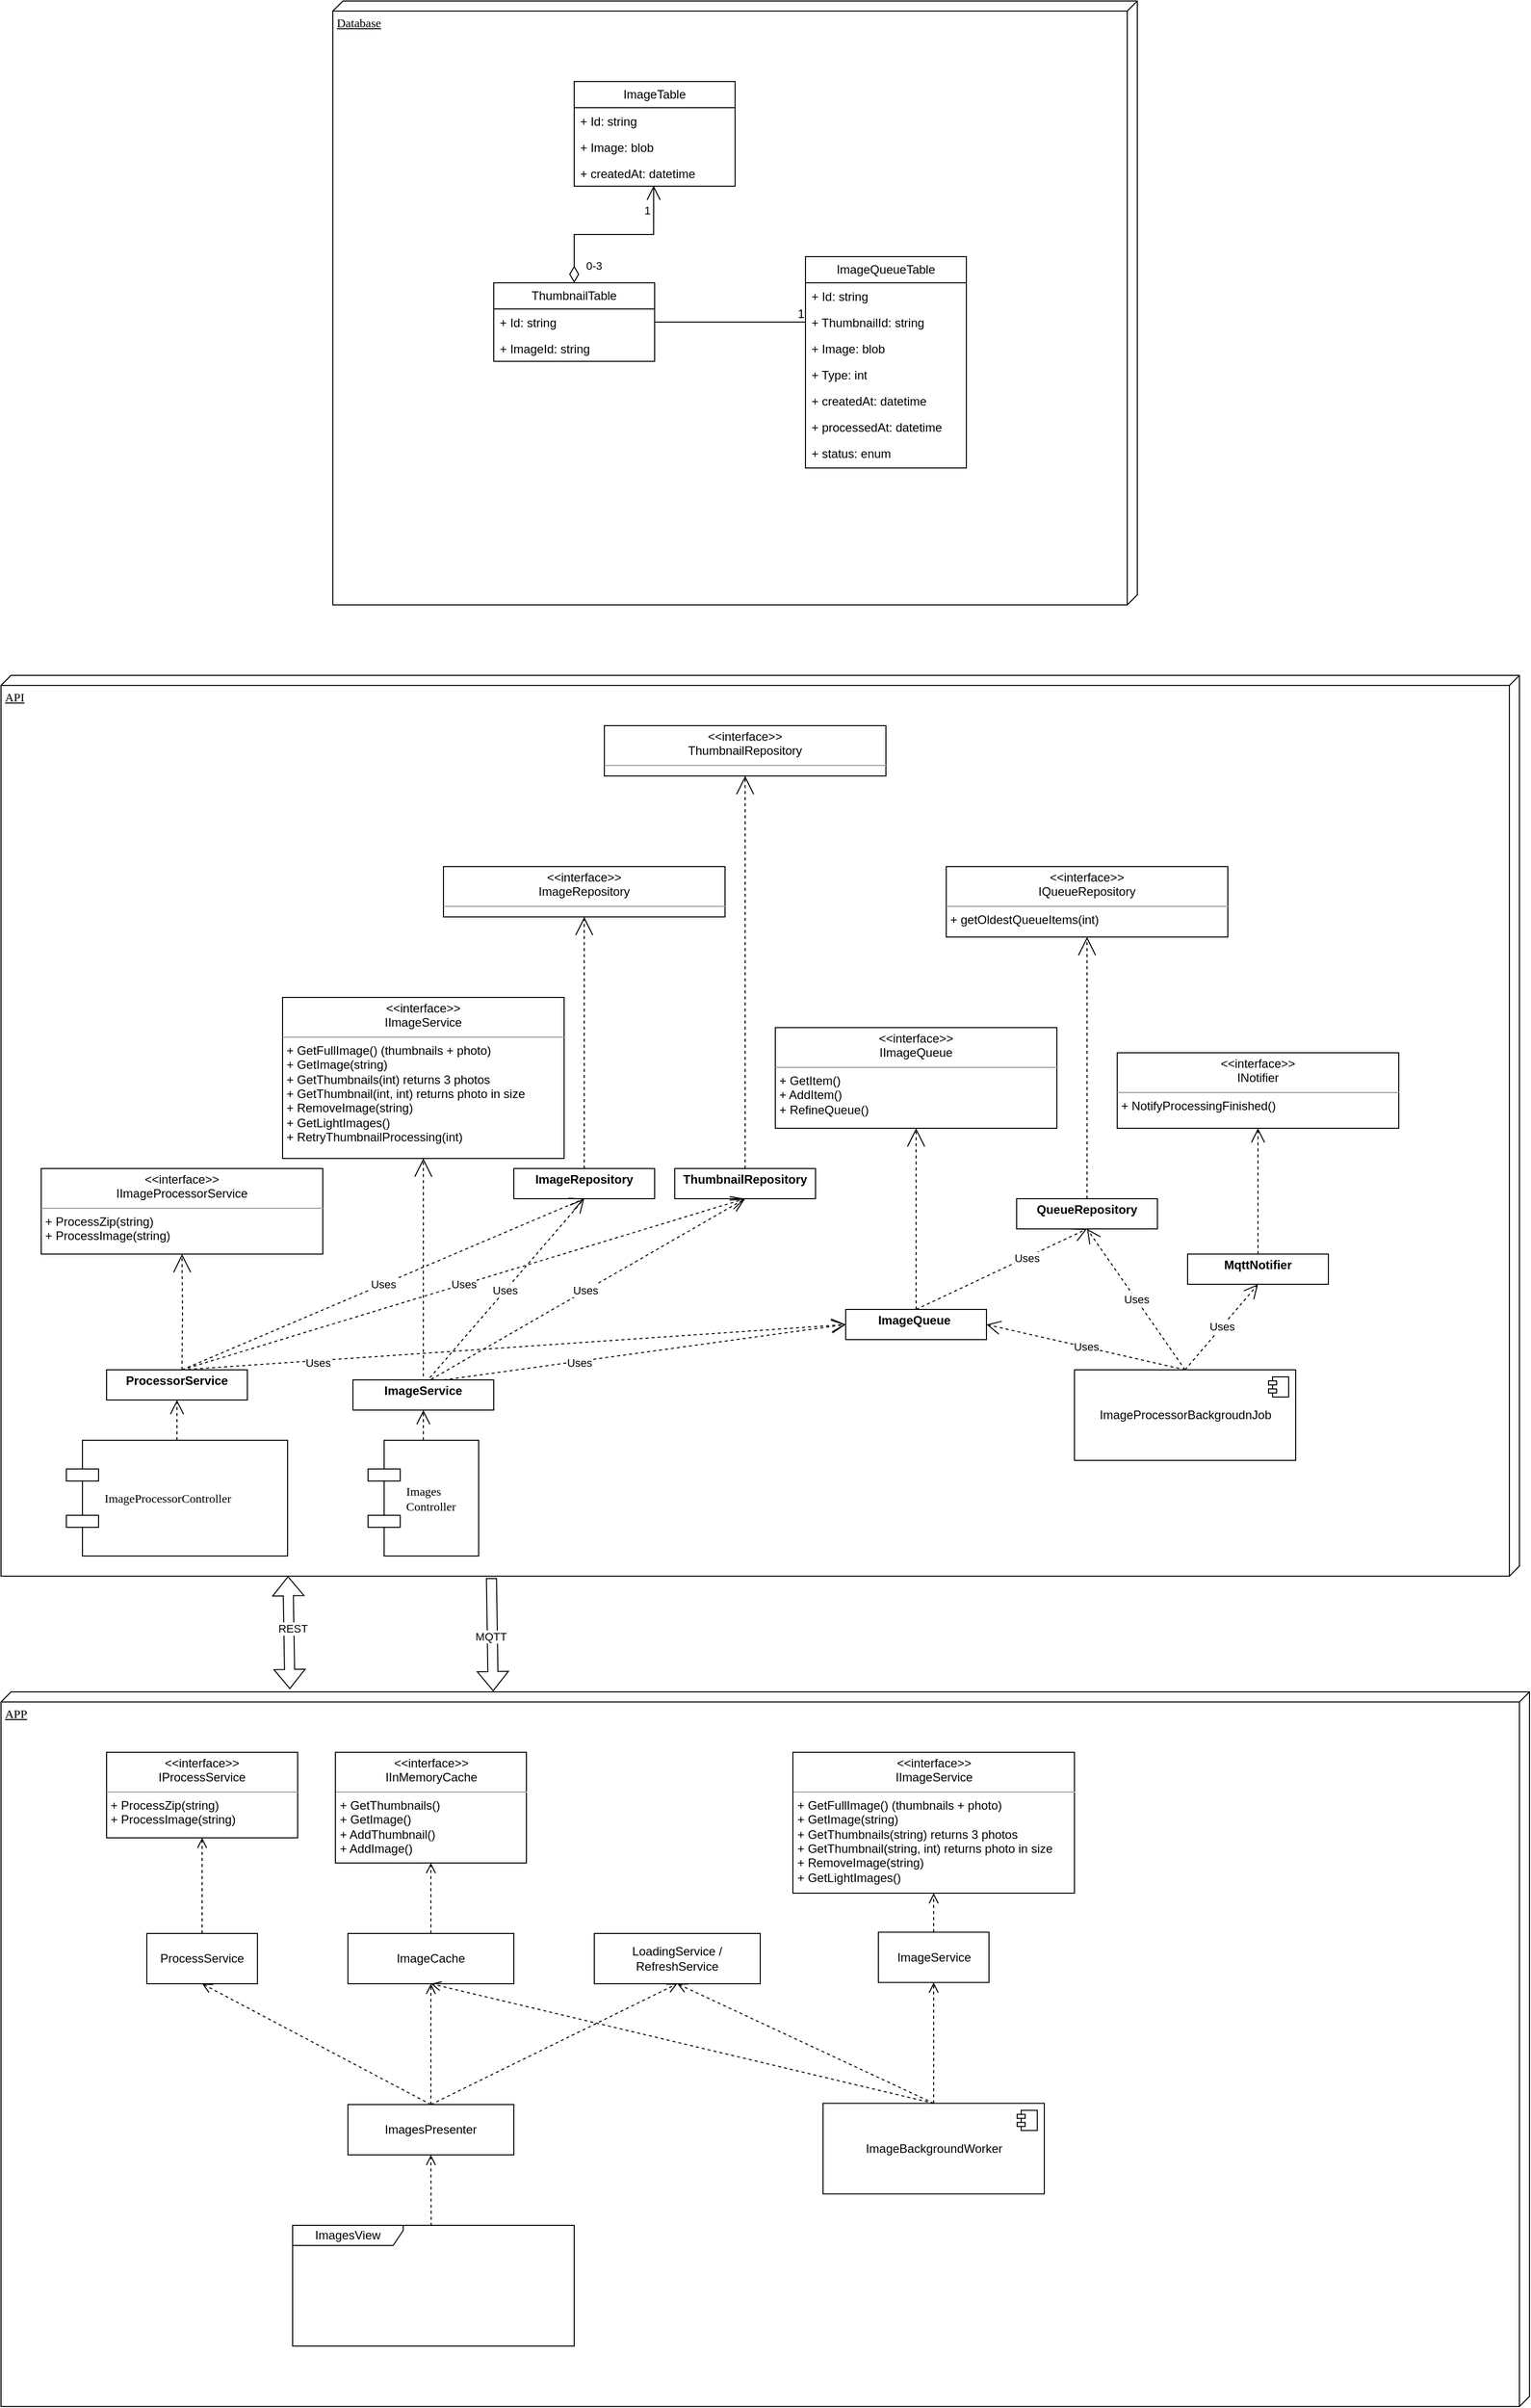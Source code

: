 <mxfile version="22.1.7" type="device">
  <diagram name="Page-1" id="5f0bae14-7c28-e335-631c-24af17079c00">
    <mxGraphModel dx="1932" dy="2339" grid="1" gridSize="10" guides="1" tooltips="1" connect="1" arrows="1" fold="1" page="1" pageScale="1" pageWidth="1100" pageHeight="850" background="none" math="0" shadow="0">
      <root>
        <mxCell id="0" />
        <mxCell id="1" parent="0" />
        <mxCell id="39150e848f15840c-1" value="API" style="verticalAlign=top;align=left;spacingTop=8;spacingLeft=2;spacingRight=12;shape=cube;size=10;direction=south;fontStyle=4;html=1;rounded=0;shadow=0;comic=0;labelBackgroundColor=none;strokeWidth=1;fontFamily=Verdana;fontSize=12" parent="1" vertex="1">
          <mxGeometry x="-210" y="-460" width="1510" height="895" as="geometry" />
        </mxCell>
        <mxCell id="39150e848f15840c-3" value="APP" style="verticalAlign=top;align=left;spacingTop=8;spacingLeft=2;spacingRight=12;shape=cube;size=10;direction=south;fontStyle=4;html=1;rounded=0;shadow=0;comic=0;labelBackgroundColor=none;strokeWidth=1;fontFamily=Verdana;fontSize=12" parent="1" vertex="1">
          <mxGeometry x="-210" y="550" width="1520" height="710" as="geometry" />
        </mxCell>
        <mxCell id="39150e848f15840c-15" style="edgeStyle=orthogonalEdgeStyle;rounded=0;html=1;labelBackgroundColor=none;startArrow=none;startFill=0;startSize=8;endArrow=open;endFill=0;endSize=16;fontFamily=Verdana;fontSize=12;dashed=1;entryX=0.5;entryY=1;entryDx=0;entryDy=0;" parent="1" target="XeWzCBWgDzsIYF1ibKdJ-19" edge="1">
          <mxGeometry relative="1" as="geometry">
            <Array as="points">
              <mxPoint x="210" y="20" />
              <mxPoint x="210" y="20" />
            </Array>
            <mxPoint x="150" y="30" as="targetPoint" />
            <mxPoint x="210" y="242.5" as="sourcePoint" />
          </mxGeometry>
        </mxCell>
        <mxCell id="XeWzCBWgDzsIYF1ibKdJ-2" value="" style="shape=flexArrow;endArrow=classic;startArrow=classic;html=1;rounded=0;entryX=1;entryY=0.811;entryDx=0;entryDy=0;entryPerimeter=0;exitX=-0.004;exitY=0.811;exitDx=0;exitDy=0;exitPerimeter=0;" parent="1" source="39150e848f15840c-3" target="39150e848f15840c-1" edge="1">
          <mxGeometry width="100" height="100" relative="1" as="geometry">
            <mxPoint x="340" y="520" as="sourcePoint" />
            <mxPoint x="360" y="380" as="targetPoint" />
            <Array as="points" />
          </mxGeometry>
        </mxCell>
        <mxCell id="XeWzCBWgDzsIYF1ibKdJ-4" value="REST" style="edgeLabel;html=1;align=center;verticalAlign=middle;resizable=0;points=[];" parent="XeWzCBWgDzsIYF1ibKdJ-2" vertex="1" connectable="0">
          <mxGeometry x="-0.224" y="-2" relative="1" as="geometry">
            <mxPoint x="1" y="-17" as="offset" />
          </mxGeometry>
        </mxCell>
        <mxCell id="XeWzCBWgDzsIYF1ibKdJ-5" value="" style="shape=flexArrow;endArrow=classic;html=1;rounded=0;exitX=1.002;exitY=0.677;exitDx=0;exitDy=0;exitPerimeter=0;entryX=-0.001;entryY=0.678;entryDx=0;entryDy=0;entryPerimeter=0;" parent="1" source="39150e848f15840c-1" target="39150e848f15840c-3" edge="1">
          <mxGeometry width="50" height="50" relative="1" as="geometry">
            <mxPoint x="410" y="510" as="sourcePoint" />
            <mxPoint x="420" y="610" as="targetPoint" />
          </mxGeometry>
        </mxCell>
        <mxCell id="XeWzCBWgDzsIYF1ibKdJ-6" value="MQTT" style="edgeLabel;html=1;align=center;verticalAlign=middle;resizable=0;points=[];" parent="XeWzCBWgDzsIYF1ibKdJ-5" vertex="1" connectable="0">
          <mxGeometry x="0.036" y="4" relative="1" as="geometry">
            <mxPoint x="-6" as="offset" />
          </mxGeometry>
        </mxCell>
        <mxCell id="XeWzCBWgDzsIYF1ibKdJ-19" value="&lt;p style=&quot;margin:0px;margin-top:4px;text-align:center;&quot;&gt;&amp;lt;&amp;lt;interface&amp;gt;&amp;gt;&lt;br style=&quot;border-color: var(--border-color); font-family: Verdana;&quot;&gt;IImageService&lt;/p&gt;&lt;hr size=&quot;1&quot;&gt;&lt;p style=&quot;margin:0px;margin-left:4px;&quot;&gt;+ GetFullImage() (thumbnails + photo)&lt;br&gt;+ GetImage(string)&lt;/p&gt;&lt;p style=&quot;margin:0px;margin-left:4px;&quot;&gt;+ GetThumbnails(int) returns 3 photos&amp;nbsp;&lt;/p&gt;&lt;p style=&quot;margin:0px;margin-left:4px;&quot;&gt;+ GetThumbnail(int, int) returns photo in size&lt;br&gt;&lt;/p&gt;&lt;p style=&quot;margin:0px;margin-left:4px;&quot;&gt;+ RemoveImage(string)&lt;/p&gt;&lt;p style=&quot;margin:0px;margin-left:4px;&quot;&gt;+ GetLightImages()&lt;/p&gt;&lt;p style=&quot;margin:0px;margin-left:4px;&quot;&gt;+ RetryThumbnailProcessing(int)&lt;/p&gt;&lt;p style=&quot;margin:0px;margin-left:4px;&quot;&gt;&lt;br&gt;&lt;/p&gt;" style="verticalAlign=top;align=left;overflow=fill;fontSize=12;fontFamily=Helvetica;html=1;whiteSpace=wrap;" parent="1" vertex="1">
          <mxGeometry x="70" y="-140" width="280" height="160" as="geometry" />
        </mxCell>
        <mxCell id="XeWzCBWgDzsIYF1ibKdJ-20" value="&lt;p style=&quot;margin:0px;margin-top:4px;text-align:center;&quot;&gt;&amp;lt;&amp;lt;interface&amp;gt;&amp;gt;&lt;br style=&quot;border-color: var(--border-color); font-family: Verdana;&quot;&gt;IImageProcessorService&lt;/p&gt;&lt;hr size=&quot;1&quot;&gt;&lt;p style=&quot;margin:0px;margin-left:4px;&quot;&gt;+ ProcessZip(string)&lt;br&gt;+ ProcessImage(string)&lt;/p&gt;" style="verticalAlign=top;align=left;overflow=fill;fontSize=12;fontFamily=Helvetica;html=1;whiteSpace=wrap;" parent="1" vertex="1">
          <mxGeometry x="-170" y="30" width="280" height="85" as="geometry" />
        </mxCell>
        <mxCell id="XeWzCBWgDzsIYF1ibKdJ-22" style="edgeStyle=orthogonalEdgeStyle;rounded=0;html=1;labelBackgroundColor=none;startArrow=none;startFill=0;startSize=8;endArrow=open;endFill=0;endSize=16;fontFamily=Verdana;fontSize=12;dashed=1;entryX=0.5;entryY=1;entryDx=0;entryDy=0;" parent="1" target="XeWzCBWgDzsIYF1ibKdJ-20" edge="1">
          <mxGeometry relative="1" as="geometry">
            <Array as="points" />
            <mxPoint x="-30.0" y="230" as="sourcePoint" />
            <mxPoint x="220" y="-20" as="targetPoint" />
          </mxGeometry>
        </mxCell>
        <mxCell id="XeWzCBWgDzsIYF1ibKdJ-23" value="&lt;p style=&quot;margin:0px;margin-top:4px;text-align:center;&quot;&gt;&amp;lt;&amp;lt;interface&amp;gt;&amp;gt;&lt;br style=&quot;border-color: var(--border-color); font-family: Verdana;&quot;&gt;IQueueRepository&lt;/p&gt;&lt;hr size=&quot;1&quot;&gt;&lt;p style=&quot;margin:0px;margin-left:4px;&quot;&gt;+&amp;nbsp;getOldestQueueItems&lt;span style=&quot;background-color: initial;&quot;&gt;(int)&lt;/span&gt;&lt;/p&gt;&lt;p style=&quot;margin:0px;margin-left:4px;&quot;&gt;&lt;br&gt;&lt;/p&gt;" style="verticalAlign=top;align=left;overflow=fill;fontSize=12;fontFamily=Helvetica;html=1;whiteSpace=wrap;" parent="1" vertex="1">
          <mxGeometry x="730" y="-270" width="280" height="70" as="geometry" />
        </mxCell>
        <mxCell id="XeWzCBWgDzsIYF1ibKdJ-24" value="&lt;p style=&quot;margin:0px;margin-top:4px;text-align:center;&quot;&gt;&amp;lt;&amp;lt;interface&amp;gt;&amp;gt;&lt;br style=&quot;border-color: var(--border-color); font-family: Verdana;&quot;&gt;IImageQueue&lt;/p&gt;&lt;hr size=&quot;1&quot;&gt;&lt;p style=&quot;border-color: var(--border-color); margin: 0px 0px 0px 4px;&quot;&gt;+ GetItem()&lt;/p&gt;&lt;p style=&quot;border-color: var(--border-color); margin: 0px 0px 0px 4px;&quot;&gt;+ AddItem()&lt;/p&gt;&lt;p style=&quot;border-color: var(--border-color); margin: 0px 0px 0px 4px;&quot;&gt;+ RefineQueue()&lt;/p&gt;" style="verticalAlign=top;align=left;overflow=fill;fontSize=12;fontFamily=Helvetica;html=1;whiteSpace=wrap;" parent="1" vertex="1">
          <mxGeometry x="560" y="-110" width="280" height="100" as="geometry" />
        </mxCell>
        <mxCell id="XeWzCBWgDzsIYF1ibKdJ-25" value="&lt;p style=&quot;margin:0px;margin-top:4px;text-align:center;&quot;&gt;&amp;lt;&amp;lt;interface&amp;gt;&amp;gt;&lt;br style=&quot;border-color: var(--border-color); font-family: Verdana;&quot;&gt;INotifier&lt;/p&gt;&lt;hr size=&quot;1&quot;&gt;&lt;p style=&quot;margin:0px;margin-left:4px;&quot;&gt;+ NotifyProcessingFinished()&lt;/p&gt;" style="verticalAlign=top;align=left;overflow=fill;fontSize=12;fontFamily=Helvetica;html=1;whiteSpace=wrap;" parent="1" vertex="1">
          <mxGeometry x="900" y="-85" width="280" height="75" as="geometry" />
        </mxCell>
        <mxCell id="XeWzCBWgDzsIYF1ibKdJ-26" value="&lt;p style=&quot;margin:0px;margin-top:4px;text-align:center;&quot;&gt;&lt;b&gt;ImageQueue&lt;/b&gt;&lt;span style=&quot;background-color: initial; text-align: left;&quot;&gt;&amp;nbsp;&lt;/span&gt;&lt;/p&gt;" style="verticalAlign=top;align=left;overflow=fill;fontSize=12;fontFamily=Helvetica;html=1;whiteSpace=wrap;" parent="1" vertex="1">
          <mxGeometry x="630" y="170" width="140" height="30" as="geometry" />
        </mxCell>
        <mxCell id="XeWzCBWgDzsIYF1ibKdJ-28" value="Uses" style="endArrow=open;endSize=12;dashed=1;html=1;rounded=0;entryX=0;entryY=0.5;entryDx=0;entryDy=0;exitX=0.5;exitY=0;exitDx=0;exitDy=0;" parent="1" target="XeWzCBWgDzsIYF1ibKdJ-26" edge="1">
          <mxGeometry x="-0.59" y="-2" width="160" relative="1" as="geometry">
            <mxPoint x="-30.0" y="230" as="sourcePoint" />
            <mxPoint x="720" y="50" as="targetPoint" />
            <Array as="points" />
            <mxPoint as="offset" />
          </mxGeometry>
        </mxCell>
        <mxCell id="XeWzCBWgDzsIYF1ibKdJ-29" value="Uses" style="endArrow=open;endSize=12;dashed=1;html=1;rounded=0;exitX=0.75;exitY=0;exitDx=0;exitDy=0;entryX=0;entryY=0.5;entryDx=0;entryDy=0;" parent="1" target="XeWzCBWgDzsIYF1ibKdJ-26" edge="1">
          <mxGeometry x="-0.272" y="-1" width="160" relative="1" as="geometry">
            <mxPoint x="212.5" y="242.5" as="sourcePoint" />
            <mxPoint x="640" y="180" as="targetPoint" />
            <mxPoint as="offset" />
          </mxGeometry>
        </mxCell>
        <mxCell id="XeWzCBWgDzsIYF1ibKdJ-30" style="edgeStyle=orthogonalEdgeStyle;rounded=0;html=1;labelBackgroundColor=none;startArrow=none;startFill=0;startSize=8;endArrow=open;endFill=0;endSize=16;fontFamily=Verdana;fontSize=12;dashed=1;entryX=0.5;entryY=1;entryDx=0;entryDy=0;exitX=0.5;exitY=0;exitDx=0;exitDy=0;" parent="1" source="XeWzCBWgDzsIYF1ibKdJ-26" target="XeWzCBWgDzsIYF1ibKdJ-24" edge="1">
          <mxGeometry relative="1" as="geometry">
            <Array as="points" />
            <mxPoint x="400" y="240" as="sourcePoint" />
            <mxPoint x="400" y="90" as="targetPoint" />
          </mxGeometry>
        </mxCell>
        <mxCell id="XeWzCBWgDzsIYF1ibKdJ-32" value="ImageProcessorBackgroudnJob" style="html=1;dropTarget=0;whiteSpace=wrap;" parent="1" vertex="1">
          <mxGeometry x="857.5" y="230" width="220" height="90" as="geometry" />
        </mxCell>
        <mxCell id="XeWzCBWgDzsIYF1ibKdJ-33" value="" style="shape=module;jettyWidth=8;jettyHeight=4;" parent="XeWzCBWgDzsIYF1ibKdJ-32" vertex="1">
          <mxGeometry x="1" width="20" height="20" relative="1" as="geometry">
            <mxPoint x="-27" y="7" as="offset" />
          </mxGeometry>
        </mxCell>
        <mxCell id="XeWzCBWgDzsIYF1ibKdJ-34" value="Uses" style="endArrow=open;endSize=12;dashed=1;html=1;rounded=0;entryX=1;entryY=0.5;entryDx=0;entryDy=0;exitX=0.5;exitY=0;exitDx=0;exitDy=0;" parent="1" source="XeWzCBWgDzsIYF1ibKdJ-32" target="XeWzCBWgDzsIYF1ibKdJ-26" edge="1">
          <mxGeometry width="160" relative="1" as="geometry">
            <mxPoint x="400" y="240" as="sourcePoint" />
            <mxPoint x="620" y="180" as="targetPoint" />
          </mxGeometry>
        </mxCell>
        <mxCell id="XeWzCBWgDzsIYF1ibKdJ-37" value="&lt;p style=&quot;margin:0px;margin-top:4px;text-align:center;&quot;&gt;&amp;lt;&amp;lt;interface&amp;gt;&amp;gt;&lt;br style=&quot;border-color: var(--border-color); font-family: Verdana;&quot;&gt;ImageRepository&lt;/p&gt;&lt;hr size=&quot;1&quot;&gt;&lt;p style=&quot;margin:0px;margin-left:4px;&quot;&gt;&lt;br&gt;&lt;/p&gt;" style="verticalAlign=top;align=left;overflow=fill;fontSize=12;fontFamily=Helvetica;html=1;whiteSpace=wrap;" parent="1" vertex="1">
          <mxGeometry x="230" y="-270" width="280" height="50" as="geometry" />
        </mxCell>
        <mxCell id="XeWzCBWgDzsIYF1ibKdJ-38" value="Database" style="verticalAlign=top;align=left;spacingTop=8;spacingLeft=2;spacingRight=12;shape=cube;size=10;direction=south;fontStyle=4;html=1;rounded=0;shadow=0;comic=0;labelBackgroundColor=none;strokeWidth=1;fontFamily=Verdana;fontSize=12" parent="1" vertex="1">
          <mxGeometry x="120" y="-1130" width="800" height="600" as="geometry" />
        </mxCell>
        <mxCell id="XeWzCBWgDzsIYF1ibKdJ-40" value="ImageTable" style="swimlane;fontStyle=0;childLayout=stackLayout;horizontal=1;startSize=26;fillColor=none;horizontalStack=0;resizeParent=1;resizeParentMax=0;resizeLast=0;collapsible=1;marginBottom=0;whiteSpace=wrap;html=1;" parent="1" vertex="1">
          <mxGeometry x="360" y="-1050" width="160" height="104" as="geometry">
            <mxRectangle x="110" y="-1250" width="100" height="30" as="alternateBounds" />
          </mxGeometry>
        </mxCell>
        <mxCell id="XeWzCBWgDzsIYF1ibKdJ-41" value="+ Id: string" style="text;strokeColor=none;fillColor=none;align=left;verticalAlign=top;spacingLeft=4;spacingRight=4;overflow=hidden;rotatable=0;points=[[0,0.5],[1,0.5]];portConstraint=eastwest;whiteSpace=wrap;html=1;" parent="XeWzCBWgDzsIYF1ibKdJ-40" vertex="1">
          <mxGeometry y="26" width="160" height="26" as="geometry" />
        </mxCell>
        <mxCell id="XeWzCBWgDzsIYF1ibKdJ-42" value="+ Image: blob" style="text;strokeColor=none;fillColor=none;align=left;verticalAlign=top;spacingLeft=4;spacingRight=4;overflow=hidden;rotatable=0;points=[[0,0.5],[1,0.5]];portConstraint=eastwest;whiteSpace=wrap;html=1;" parent="XeWzCBWgDzsIYF1ibKdJ-40" vertex="1">
          <mxGeometry y="52" width="160" height="26" as="geometry" />
        </mxCell>
        <mxCell id="XeWzCBWgDzsIYF1ibKdJ-43" value="+ createdAt: datetime&lt;br&gt;" style="text;strokeColor=none;fillColor=none;align=left;verticalAlign=top;spacingLeft=4;spacingRight=4;overflow=hidden;rotatable=0;points=[[0,0.5],[1,0.5]];portConstraint=eastwest;whiteSpace=wrap;html=1;" parent="XeWzCBWgDzsIYF1ibKdJ-40" vertex="1">
          <mxGeometry y="78" width="160" height="26" as="geometry" />
        </mxCell>
        <mxCell id="XeWzCBWgDzsIYF1ibKdJ-55" value="ThumbnailTable" style="swimlane;fontStyle=0;childLayout=stackLayout;horizontal=1;startSize=26;fillColor=none;horizontalStack=0;resizeParent=1;resizeParentMax=0;resizeLast=0;collapsible=1;marginBottom=0;whiteSpace=wrap;html=1;" parent="1" vertex="1">
          <mxGeometry x="280" y="-850" width="160" height="78" as="geometry">
            <mxRectangle x="110" y="-1250" width="100" height="30" as="alternateBounds" />
          </mxGeometry>
        </mxCell>
        <mxCell id="XeWzCBWgDzsIYF1ibKdJ-62" value="+ Id: string&lt;br&gt;&lt;br&gt;" style="text;strokeColor=none;fillColor=none;align=left;verticalAlign=top;spacingLeft=4;spacingRight=4;overflow=hidden;rotatable=0;points=[[0,0.5],[1,0.5]];portConstraint=eastwest;whiteSpace=wrap;html=1;" parent="XeWzCBWgDzsIYF1ibKdJ-55" vertex="1">
          <mxGeometry y="26" width="160" height="26" as="geometry" />
        </mxCell>
        <mxCell id="XeWzCBWgDzsIYF1ibKdJ-56" value="+ ImageId: string&lt;br&gt;" style="text;strokeColor=none;fillColor=none;align=left;verticalAlign=top;spacingLeft=4;spacingRight=4;overflow=hidden;rotatable=0;points=[[0,0.5],[1,0.5]];portConstraint=eastwest;whiteSpace=wrap;html=1;" parent="XeWzCBWgDzsIYF1ibKdJ-55" vertex="1">
          <mxGeometry y="52" width="160" height="26" as="geometry" />
        </mxCell>
        <mxCell id="XeWzCBWgDzsIYF1ibKdJ-73" value="ImageQueueTable" style="swimlane;fontStyle=0;childLayout=stackLayout;horizontal=1;startSize=26;fillColor=none;horizontalStack=0;resizeParent=1;resizeParentMax=0;resizeLast=0;collapsible=1;marginBottom=0;whiteSpace=wrap;html=1;" parent="1" vertex="1">
          <mxGeometry x="590" y="-876" width="160" height="210" as="geometry">
            <mxRectangle x="110" y="-1250" width="100" height="30" as="alternateBounds" />
          </mxGeometry>
        </mxCell>
        <mxCell id="XeWzCBWgDzsIYF1ibKdJ-74" value="+ Id: string" style="text;strokeColor=none;fillColor=none;align=left;verticalAlign=top;spacingLeft=4;spacingRight=4;overflow=hidden;rotatable=0;points=[[0,0.5],[1,0.5]];portConstraint=eastwest;whiteSpace=wrap;html=1;" parent="XeWzCBWgDzsIYF1ibKdJ-73" vertex="1">
          <mxGeometry y="26" width="160" height="26" as="geometry" />
        </mxCell>
        <mxCell id="XeWzCBWgDzsIYF1ibKdJ-75" value="+ ThumbnailId: string" style="text;strokeColor=none;fillColor=none;align=left;verticalAlign=top;spacingLeft=4;spacingRight=4;overflow=hidden;rotatable=0;points=[[0,0.5],[1,0.5]];portConstraint=eastwest;whiteSpace=wrap;html=1;" parent="XeWzCBWgDzsIYF1ibKdJ-73" vertex="1">
          <mxGeometry y="52" width="160" height="26" as="geometry" />
        </mxCell>
        <mxCell id="xdwPnFBBXyj8k3b1Ojwq-5" value="+ Image: blob" style="text;strokeColor=none;fillColor=none;align=left;verticalAlign=top;spacingLeft=4;spacingRight=4;overflow=hidden;rotatable=0;points=[[0,0.5],[1,0.5]];portConstraint=eastwest;whiteSpace=wrap;html=1;" parent="XeWzCBWgDzsIYF1ibKdJ-73" vertex="1">
          <mxGeometry y="78" width="160" height="26" as="geometry" />
        </mxCell>
        <mxCell id="XeWzCBWgDzsIYF1ibKdJ-85" value="+ Type: int" style="text;strokeColor=none;fillColor=none;align=left;verticalAlign=top;spacingLeft=4;spacingRight=4;overflow=hidden;rotatable=0;points=[[0,0.5],[1,0.5]];portConstraint=eastwest;whiteSpace=wrap;html=1;" parent="XeWzCBWgDzsIYF1ibKdJ-73" vertex="1">
          <mxGeometry y="104" width="160" height="26" as="geometry" />
        </mxCell>
        <mxCell id="XeWzCBWgDzsIYF1ibKdJ-76" value="+ createdAt: datetime&lt;br&gt;" style="text;strokeColor=none;fillColor=none;align=left;verticalAlign=top;spacingLeft=4;spacingRight=4;overflow=hidden;rotatable=0;points=[[0,0.5],[1,0.5]];portConstraint=eastwest;whiteSpace=wrap;html=1;" parent="XeWzCBWgDzsIYF1ibKdJ-73" vertex="1">
          <mxGeometry y="130" width="160" height="26" as="geometry" />
        </mxCell>
        <mxCell id="xdwPnFBBXyj8k3b1Ojwq-6" value="+ processedAt: datetime&lt;br&gt;" style="text;strokeColor=none;fillColor=none;align=left;verticalAlign=top;spacingLeft=4;spacingRight=4;overflow=hidden;rotatable=0;points=[[0,0.5],[1,0.5]];portConstraint=eastwest;whiteSpace=wrap;html=1;" parent="XeWzCBWgDzsIYF1ibKdJ-73" vertex="1">
          <mxGeometry y="156" width="160" height="26" as="geometry" />
        </mxCell>
        <mxCell id="xdwPnFBBXyj8k3b1Ojwq-9" value="+ status: enum" style="text;strokeColor=none;fillColor=none;align=left;verticalAlign=top;spacingLeft=4;spacingRight=4;overflow=hidden;rotatable=0;points=[[0,0.5],[1,0.5]];portConstraint=eastwest;whiteSpace=wrap;html=1;" parent="XeWzCBWgDzsIYF1ibKdJ-73" vertex="1">
          <mxGeometry y="182" width="160" height="28" as="geometry" />
        </mxCell>
        <mxCell id="XeWzCBWgDzsIYF1ibKdJ-82" value="" style="endArrow=open;html=1;endSize=12;startArrow=diamondThin;startSize=14;startFill=0;edgeStyle=orthogonalEdgeStyle;rounded=0;entryX=0.494;entryY=0.98;entryDx=0;entryDy=0;entryPerimeter=0;exitX=0.5;exitY=0;exitDx=0;exitDy=0;" parent="1" source="XeWzCBWgDzsIYF1ibKdJ-55" target="XeWzCBWgDzsIYF1ibKdJ-43" edge="1">
          <mxGeometry relative="1" as="geometry">
            <mxPoint x="445" y="-880" as="sourcePoint" />
            <mxPoint x="394.84" y="-920.104" as="targetPoint" />
          </mxGeometry>
        </mxCell>
        <mxCell id="XeWzCBWgDzsIYF1ibKdJ-83" value="0-3" style="edgeLabel;resizable=0;html=1;align=left;verticalAlign=top;" parent="XeWzCBWgDzsIYF1ibKdJ-82" connectable="0" vertex="1">
          <mxGeometry x="-1" relative="1" as="geometry">
            <mxPoint x="10" y="-30" as="offset" />
          </mxGeometry>
        </mxCell>
        <mxCell id="XeWzCBWgDzsIYF1ibKdJ-84" value="1" style="edgeLabel;resizable=0;html=1;align=right;verticalAlign=top;" parent="XeWzCBWgDzsIYF1ibKdJ-82" connectable="0" vertex="1">
          <mxGeometry x="1" relative="1" as="geometry">
            <mxPoint x="-3" y="11" as="offset" />
          </mxGeometry>
        </mxCell>
        <mxCell id="XeWzCBWgDzsIYF1ibKdJ-94" value="&lt;p style=&quot;margin:0px;margin-top:4px;text-align:center;&quot;&gt;&amp;lt;&amp;lt;interface&amp;gt;&amp;gt;&lt;br style=&quot;border-color: var(--border-color); font-family: Verdana;&quot;&gt;ThumbnailRepository&lt;/p&gt;&lt;hr size=&quot;1&quot;&gt;&lt;p style=&quot;margin:0px;margin-left:4px;&quot;&gt;&lt;br&gt;&lt;/p&gt;" style="verticalAlign=top;align=left;overflow=fill;fontSize=12;fontFamily=Helvetica;html=1;whiteSpace=wrap;" parent="1" vertex="1">
          <mxGeometry x="390" y="-410" width="280" height="50" as="geometry" />
        </mxCell>
        <mxCell id="XeWzCBWgDzsIYF1ibKdJ-95" value="&lt;p style=&quot;margin:0px;margin-top:4px;text-align:center;&quot;&gt;&lt;b&gt;ImageRepository&lt;/b&gt;&lt;/p&gt;&lt;p style=&quot;margin:0px;margin-top:4px;text-align:center;&quot;&gt;&lt;b&gt;&lt;br&gt;&lt;/b&gt;&lt;/p&gt;" style="verticalAlign=top;align=left;overflow=fill;fontSize=12;fontFamily=Helvetica;html=1;whiteSpace=wrap;" parent="1" vertex="1">
          <mxGeometry x="300" y="30" width="140" height="30" as="geometry" />
        </mxCell>
        <mxCell id="XeWzCBWgDzsIYF1ibKdJ-96" value="&lt;p style=&quot;margin:0px;margin-top:4px;text-align:center;&quot;&gt;&lt;b&gt;ThumbnailRepository&lt;/b&gt;&lt;/p&gt;" style="verticalAlign=top;align=left;overflow=fill;fontSize=12;fontFamily=Helvetica;html=1;whiteSpace=wrap;" parent="1" vertex="1">
          <mxGeometry x="460" y="30" width="140" height="30" as="geometry" />
        </mxCell>
        <mxCell id="XeWzCBWgDzsIYF1ibKdJ-97" value="&lt;p style=&quot;margin:0px;margin-top:4px;text-align:center;&quot;&gt;&lt;b&gt;QueueRepository&lt;/b&gt;&lt;/p&gt;&lt;p style=&quot;margin:0px;margin-top:4px;text-align:center;&quot;&gt;&lt;b&gt;&lt;br&gt;&lt;/b&gt;&lt;/p&gt;" style="verticalAlign=top;align=left;overflow=fill;fontSize=12;fontFamily=Helvetica;html=1;whiteSpace=wrap;" parent="1" vertex="1">
          <mxGeometry x="800" y="60" width="140" height="30" as="geometry" />
        </mxCell>
        <mxCell id="XeWzCBWgDzsIYF1ibKdJ-98" style="edgeStyle=orthogonalEdgeStyle;rounded=0;html=1;labelBackgroundColor=none;startArrow=none;startFill=0;startSize=8;endArrow=open;endFill=0;endSize=16;fontFamily=Verdana;fontSize=12;dashed=1;exitX=0.5;exitY=0;exitDx=0;exitDy=0;" parent="1" source="XeWzCBWgDzsIYF1ibKdJ-97" edge="1">
          <mxGeometry relative="1" as="geometry">
            <Array as="points" />
            <mxPoint x="10" y="-255" as="sourcePoint" />
            <mxPoint x="870" y="-200" as="targetPoint" />
          </mxGeometry>
        </mxCell>
        <mxCell id="XeWzCBWgDzsIYF1ibKdJ-99" style="edgeStyle=orthogonalEdgeStyle;rounded=0;html=1;labelBackgroundColor=none;startArrow=none;startFill=0;startSize=8;endArrow=open;endFill=0;endSize=16;fontFamily=Verdana;fontSize=12;dashed=1;entryX=0.5;entryY=1;entryDx=0;entryDy=0;exitX=0.5;exitY=0;exitDx=0;exitDy=0;" parent="1" source="XeWzCBWgDzsIYF1ibKdJ-95" target="XeWzCBWgDzsIYF1ibKdJ-37" edge="1">
          <mxGeometry relative="1" as="geometry">
            <Array as="points" />
            <mxPoint x="240" y="-330" as="sourcePoint" />
            <mxPoint x="240" y="-525" as="targetPoint" />
          </mxGeometry>
        </mxCell>
        <mxCell id="XeWzCBWgDzsIYF1ibKdJ-100" style="edgeStyle=orthogonalEdgeStyle;rounded=0;html=1;labelBackgroundColor=none;startArrow=none;startFill=0;startSize=8;endArrow=open;endFill=0;endSize=16;fontFamily=Verdana;fontSize=12;dashed=1;entryX=0.5;entryY=1;entryDx=0;entryDy=0;exitX=0.5;exitY=0;exitDx=0;exitDy=0;" parent="1" source="XeWzCBWgDzsIYF1ibKdJ-96" target="XeWzCBWgDzsIYF1ibKdJ-94" edge="1">
          <mxGeometry relative="1" as="geometry">
            <Array as="points" />
            <mxPoint x="420" y="-330" as="sourcePoint" />
            <mxPoint x="420" y="-375" as="targetPoint" />
          </mxGeometry>
        </mxCell>
        <mxCell id="XeWzCBWgDzsIYF1ibKdJ-101" value="Uses" style="endArrow=open;endSize=12;dashed=1;html=1;rounded=0;entryX=0.5;entryY=1;entryDx=0;entryDy=0;exitX=0.75;exitY=0;exitDx=0;exitDy=0;" parent="1" target="XeWzCBWgDzsIYF1ibKdJ-95" edge="1">
          <mxGeometry width="160" relative="1" as="geometry">
            <mxPoint x="212.5" y="242.5" as="sourcePoint" />
            <mxPoint x="710" y="180" as="targetPoint" />
          </mxGeometry>
        </mxCell>
        <mxCell id="XeWzCBWgDzsIYF1ibKdJ-102" value="Uses" style="endArrow=open;endSize=12;dashed=1;html=1;rounded=0;entryX=0.5;entryY=1;entryDx=0;entryDy=0;exitX=0.5;exitY=0;exitDx=0;exitDy=0;" parent="1" source="XeWzCBWgDzsIYF1ibKdJ-26" target="XeWzCBWgDzsIYF1ibKdJ-97" edge="1">
          <mxGeometry x="0.288" y="-1" width="160" relative="1" as="geometry">
            <mxPoint x="223" y="240" as="sourcePoint" />
            <mxPoint x="380" y="140" as="targetPoint" />
            <mxPoint as="offset" />
          </mxGeometry>
        </mxCell>
        <mxCell id="XeWzCBWgDzsIYF1ibKdJ-103" value="Uses" style="endArrow=open;endSize=12;dashed=1;html=1;rounded=0;entryX=0.5;entryY=1;entryDx=0;entryDy=0;exitX=0.75;exitY=0;exitDx=0;exitDy=0;" parent="1" target="XeWzCBWgDzsIYF1ibKdJ-96" edge="1">
          <mxGeometry width="160" relative="1" as="geometry">
            <mxPoint x="212.5" y="242.5" as="sourcePoint" />
            <mxPoint x="380" y="140" as="targetPoint" />
          </mxGeometry>
        </mxCell>
        <mxCell id="XeWzCBWgDzsIYF1ibKdJ-104" value="Uses" style="endArrow=open;endSize=12;dashed=1;html=1;rounded=0;entryX=0.5;entryY=1;entryDx=0;entryDy=0;exitX=0.5;exitY=0;exitDx=0;exitDy=0;" parent="1" source="XeWzCBWgDzsIYF1ibKdJ-32" target="XeWzCBWgDzsIYF1ibKdJ-97" edge="1">
          <mxGeometry width="160" relative="1" as="geometry">
            <mxPoint x="710" y="150" as="sourcePoint" />
            <mxPoint x="880" y="70" as="targetPoint" />
          </mxGeometry>
        </mxCell>
        <mxCell id="XeWzCBWgDzsIYF1ibKdJ-106" value="&lt;p style=&quot;margin:0px;margin-top:4px;text-align:center;&quot;&gt;&amp;lt;&amp;lt;interface&amp;gt;&amp;gt;&lt;br style=&quot;border-color: var(--border-color); font-family: Verdana;&quot;&gt;IProcessService&lt;/p&gt;&lt;hr size=&quot;1&quot;&gt;&lt;p style=&quot;margin:0px;margin-left:4px;&quot;&gt;+ ProcessZip(string)&lt;br style=&quot;border-color: var(--border-color);&quot;&gt;+ ProcessImage(string)&lt;br&gt;&lt;/p&gt;" style="verticalAlign=top;align=left;overflow=fill;fontSize=12;fontFamily=Helvetica;html=1;whiteSpace=wrap;" parent="1" vertex="1">
          <mxGeometry x="-105" y="610" width="190" height="85" as="geometry" />
        </mxCell>
        <mxCell id="XeWzCBWgDzsIYF1ibKdJ-109" value="&lt;p style=&quot;margin:0px;margin-top:4px;text-align:center;&quot;&gt;&amp;lt;&amp;lt;interface&amp;gt;&amp;gt;&lt;br style=&quot;border-color: var(--border-color); font-family: Verdana;&quot;&gt;IImageService&lt;/p&gt;&lt;hr size=&quot;1&quot;&gt;&lt;p style=&quot;border-color: var(--border-color); margin: 0px 0px 0px 4px;&quot;&gt;+ GetFullImage() (thumbnails + photo)&lt;br style=&quot;border-color: var(--border-color);&quot;&gt;+ GetImage(string)&lt;/p&gt;&lt;p style=&quot;border-color: var(--border-color); margin: 0px 0px 0px 4px;&quot;&gt;+ GetThumbnails(string) returns 3 photos&amp;nbsp;&lt;/p&gt;&lt;p style=&quot;border-color: var(--border-color); margin: 0px 0px 0px 4px;&quot;&gt;+ GetThumbnail(string, int) returns photo in size&lt;br style=&quot;border-color: var(--border-color);&quot;&gt;&lt;/p&gt;&lt;p style=&quot;border-color: var(--border-color); margin: 0px 0px 0px 4px;&quot;&gt;+ RemoveImage(string)&lt;/p&gt;&lt;p style=&quot;margin:0px;margin-left:4px;&quot;&gt;+ GetLightImages()&amp;nbsp;&lt;/p&gt;" style="verticalAlign=top;align=left;overflow=fill;fontSize=12;fontFamily=Helvetica;html=1;whiteSpace=wrap;" parent="1" vertex="1">
          <mxGeometry x="577.5" y="610" width="280" height="140" as="geometry" />
        </mxCell>
        <mxCell id="XeWzCBWgDzsIYF1ibKdJ-110" value="ImageBackgroundWorker" style="html=1;dropTarget=0;whiteSpace=wrap;" parent="1" vertex="1">
          <mxGeometry x="607.5" y="958.75" width="220" height="90" as="geometry" />
        </mxCell>
        <mxCell id="XeWzCBWgDzsIYF1ibKdJ-111" value="" style="shape=module;jettyWidth=8;jettyHeight=4;" parent="XeWzCBWgDzsIYF1ibKdJ-110" vertex="1">
          <mxGeometry x="1" width="20" height="20" relative="1" as="geometry">
            <mxPoint x="-27" y="7" as="offset" />
          </mxGeometry>
        </mxCell>
        <mxCell id="XeWzCBWgDzsIYF1ibKdJ-112" value="ProcessService" style="html=1;whiteSpace=wrap;" parent="1" vertex="1">
          <mxGeometry x="-65" y="790" width="110" height="50" as="geometry" />
        </mxCell>
        <mxCell id="XeWzCBWgDzsIYF1ibKdJ-113" value="ImageService" style="html=1;whiteSpace=wrap;" parent="1" vertex="1">
          <mxGeometry x="662.5" y="788.75" width="110" height="50" as="geometry" />
        </mxCell>
        <mxCell id="XeWzCBWgDzsIYF1ibKdJ-115" value="" style="html=1;verticalAlign=bottom;endArrow=open;dashed=1;endSize=8;curved=0;rounded=0;entryX=0.5;entryY=1;entryDx=0;entryDy=0;exitX=0.5;exitY=0;exitDx=0;exitDy=0;" parent="1" source="XeWzCBWgDzsIYF1ibKdJ-112" target="XeWzCBWgDzsIYF1ibKdJ-106" edge="1">
          <mxGeometry relative="1" as="geometry">
            <mxPoint x="120" y="790" as="sourcePoint" />
            <mxPoint x="40" y="790" as="targetPoint" />
          </mxGeometry>
        </mxCell>
        <mxCell id="XeWzCBWgDzsIYF1ibKdJ-116" value="" style="html=1;verticalAlign=bottom;endArrow=open;dashed=1;endSize=8;curved=0;rounded=0;entryX=0.5;entryY=1;entryDx=0;entryDy=0;" parent="1" source="XeWzCBWgDzsIYF1ibKdJ-113" target="XeWzCBWgDzsIYF1ibKdJ-109" edge="1">
          <mxGeometry relative="1" as="geometry">
            <mxPoint y="790" as="sourcePoint" />
            <mxPoint y="705" as="targetPoint" />
          </mxGeometry>
        </mxCell>
        <mxCell id="XeWzCBWgDzsIYF1ibKdJ-117" value="ImageCache" style="html=1;whiteSpace=wrap;" parent="1" vertex="1">
          <mxGeometry x="135" y="790" width="165" height="50" as="geometry" />
        </mxCell>
        <mxCell id="XeWzCBWgDzsIYF1ibKdJ-118" value="" style="html=1;verticalAlign=bottom;endArrow=open;dashed=1;endSize=8;curved=0;rounded=0;entryX=0.5;entryY=1;entryDx=0;entryDy=0;exitX=0.5;exitY=0;exitDx=0;exitDy=0;" parent="1" source="XeWzCBWgDzsIYF1ibKdJ-110" target="XeWzCBWgDzsIYF1ibKdJ-113" edge="1">
          <mxGeometry relative="1" as="geometry">
            <mxPoint x="310" y="790" as="sourcePoint" />
            <mxPoint x="310" y="760" as="targetPoint" />
          </mxGeometry>
        </mxCell>
        <mxCell id="XeWzCBWgDzsIYF1ibKdJ-119" value="" style="html=1;verticalAlign=bottom;endArrow=open;dashed=1;endSize=8;curved=0;rounded=0;entryX=0.5;entryY=1;entryDx=0;entryDy=0;exitX=0.5;exitY=0;exitDx=0;exitDy=0;" parent="1" source="XeWzCBWgDzsIYF1ibKdJ-110" target="XeWzCBWgDzsIYF1ibKdJ-117" edge="1">
          <mxGeometry relative="1" as="geometry">
            <mxPoint x="310" y="960" as="sourcePoint" />
            <mxPoint x="310" y="840" as="targetPoint" />
          </mxGeometry>
        </mxCell>
        <mxCell id="XeWzCBWgDzsIYF1ibKdJ-120" value="LoadingService / RefreshService" style="html=1;whiteSpace=wrap;" parent="1" vertex="1">
          <mxGeometry x="380" y="790" width="165" height="50" as="geometry" />
        </mxCell>
        <mxCell id="XeWzCBWgDzsIYF1ibKdJ-121" value="" style="html=1;verticalAlign=bottom;endArrow=open;dashed=1;endSize=8;curved=0;rounded=0;entryX=0.5;entryY=1;entryDx=0;entryDy=0;exitX=0.5;exitY=0;exitDx=0;exitDy=0;" parent="1" source="XeWzCBWgDzsIYF1ibKdJ-110" target="XeWzCBWgDzsIYF1ibKdJ-120" edge="1">
          <mxGeometry relative="1" as="geometry">
            <mxPoint x="310" y="960" as="sourcePoint" />
            <mxPoint x="558" y="840" as="targetPoint" />
          </mxGeometry>
        </mxCell>
        <mxCell id="XeWzCBWgDzsIYF1ibKdJ-122" value="ImagesPresenter" style="html=1;whiteSpace=wrap;" parent="1" vertex="1">
          <mxGeometry x="135" y="960" width="165" height="50" as="geometry" />
        </mxCell>
        <mxCell id="XeWzCBWgDzsIYF1ibKdJ-123" value="" style="html=1;verticalAlign=bottom;endArrow=open;dashed=1;endSize=8;curved=0;rounded=0;entryX=0.5;entryY=1;entryDx=0;entryDy=0;exitX=0.5;exitY=0;exitDx=0;exitDy=0;" parent="1" source="XeWzCBWgDzsIYF1ibKdJ-122" target="XeWzCBWgDzsIYF1ibKdJ-120" edge="1">
          <mxGeometry relative="1" as="geometry">
            <mxPoint x="310" y="960" as="sourcePoint" />
            <mxPoint x="813" y="840" as="targetPoint" />
          </mxGeometry>
        </mxCell>
        <mxCell id="XeWzCBWgDzsIYF1ibKdJ-125" value="" style="html=1;verticalAlign=bottom;endArrow=open;dashed=1;endSize=8;curved=0;rounded=0;entryX=0.5;entryY=1;entryDx=0;entryDy=0;exitX=0.5;exitY=0;exitDx=0;exitDy=0;" parent="1" source="XeWzCBWgDzsIYF1ibKdJ-122" target="XeWzCBWgDzsIYF1ibKdJ-117" edge="1">
          <mxGeometry relative="1" as="geometry">
            <mxPoint x="293" y="970" as="sourcePoint" />
            <mxPoint x="423" y="850" as="targetPoint" />
          </mxGeometry>
        </mxCell>
        <mxCell id="XeWzCBWgDzsIYF1ibKdJ-126" value="" style="html=1;verticalAlign=bottom;endArrow=open;dashed=1;endSize=8;curved=0;rounded=0;entryX=0.5;entryY=1;entryDx=0;entryDy=0;exitX=0.5;exitY=0;exitDx=0;exitDy=0;" parent="1" source="XeWzCBWgDzsIYF1ibKdJ-122" target="XeWzCBWgDzsIYF1ibKdJ-112" edge="1">
          <mxGeometry relative="1" as="geometry">
            <mxPoint y="800" as="sourcePoint" />
            <mxPoint y="705" as="targetPoint" />
          </mxGeometry>
        </mxCell>
        <mxCell id="XeWzCBWgDzsIYF1ibKdJ-127" value="ImagesView" style="shape=umlFrame;whiteSpace=wrap;html=1;pointerEvents=0;width=110;height=20;" parent="1" vertex="1">
          <mxGeometry x="80" y="1080" width="280" height="120" as="geometry" />
        </mxCell>
        <mxCell id="XeWzCBWgDzsIYF1ibKdJ-128" value="" style="html=1;verticalAlign=bottom;endArrow=open;dashed=1;endSize=8;curved=0;rounded=0;entryX=0.5;entryY=1;entryDx=0;entryDy=0;exitX=0.492;exitY=0.004;exitDx=0;exitDy=0;exitPerimeter=0;" parent="1" source="XeWzCBWgDzsIYF1ibKdJ-127" target="XeWzCBWgDzsIYF1ibKdJ-122" edge="1">
          <mxGeometry relative="1" as="geometry">
            <mxPoint x="230" y="1060" as="sourcePoint" />
            <mxPoint x="228" y="850" as="targetPoint" />
          </mxGeometry>
        </mxCell>
        <mxCell id="XeWzCBWgDzsIYF1ibKdJ-129" value="&lt;p style=&quot;margin:0px;margin-top:4px;text-align:center;&quot;&gt;&amp;lt;&amp;lt;interface&amp;gt;&amp;gt;&lt;br style=&quot;border-color: var(--border-color); font-family: Verdana;&quot;&gt;IInMemoryCache&lt;/p&gt;&lt;hr size=&quot;1&quot;&gt;&lt;p style=&quot;margin:0px;margin-left:4px;&quot;&gt;+ GetThumbnails()&lt;br&gt;&lt;/p&gt;&lt;p style=&quot;margin:0px;margin-left:4px;&quot;&gt;+ GetImage()&lt;/p&gt;&lt;p style=&quot;margin:0px;margin-left:4px;&quot;&gt;+ AddThumbnail()&lt;/p&gt;&lt;p style=&quot;margin:0px;margin-left:4px;&quot;&gt;+ AddImage()&lt;/p&gt;" style="verticalAlign=top;align=left;overflow=fill;fontSize=12;fontFamily=Helvetica;html=1;whiteSpace=wrap;" parent="1" vertex="1">
          <mxGeometry x="122.5" y="610" width="190" height="110" as="geometry" />
        </mxCell>
        <mxCell id="XeWzCBWgDzsIYF1ibKdJ-130" value="" style="html=1;verticalAlign=bottom;endArrow=open;dashed=1;endSize=8;curved=0;rounded=0;entryX=0.5;entryY=1;entryDx=0;entryDy=0;exitX=0.5;exitY=0;exitDx=0;exitDy=0;" parent="1" source="XeWzCBWgDzsIYF1ibKdJ-117" target="XeWzCBWgDzsIYF1ibKdJ-129" edge="1">
          <mxGeometry relative="1" as="geometry">
            <mxPoint x="228" y="970" as="sourcePoint" />
            <mxPoint x="228" y="850" as="targetPoint" />
          </mxGeometry>
        </mxCell>
        <mxCell id="ewOmmxAJ801t8eHfuYAA-1" value="Uses" style="endArrow=open;endSize=12;dashed=1;html=1;rounded=0;entryX=0.5;entryY=1;entryDx=0;entryDy=0;exitX=0.5;exitY=0;exitDx=0;exitDy=0;" parent="1" target="XeWzCBWgDzsIYF1ibKdJ-96" edge="1">
          <mxGeometry width="160" relative="1" as="geometry">
            <mxPoint x="-30.0" y="230" as="sourcePoint" />
            <mxPoint x="540" y="70" as="targetPoint" />
          </mxGeometry>
        </mxCell>
        <mxCell id="ewOmmxAJ801t8eHfuYAA-2" value="Uses" style="endArrow=open;endSize=12;dashed=1;html=1;rounded=0;entryX=0.5;entryY=1;entryDx=0;entryDy=0;exitX=0.5;exitY=0;exitDx=0;exitDy=0;" parent="1" target="XeWzCBWgDzsIYF1ibKdJ-95" edge="1">
          <mxGeometry width="160" relative="1" as="geometry">
            <mxPoint x="-30.0" y="230" as="sourcePoint" />
            <mxPoint x="380" y="70" as="targetPoint" />
          </mxGeometry>
        </mxCell>
        <mxCell id="xdwPnFBBXyj8k3b1Ojwq-1" value="&lt;p style=&quot;margin:0px;margin-top:4px;text-align:center;&quot;&gt;&lt;b&gt;MqttNotifier&lt;/b&gt;&lt;/p&gt;&lt;p style=&quot;margin:0px;margin-top:4px;text-align:center;&quot;&gt;&lt;b&gt;&lt;br&gt;&lt;/b&gt;&lt;/p&gt;&lt;p style=&quot;margin:0px;margin-top:4px;text-align:center;&quot;&gt;&lt;b&gt;&lt;br&gt;&lt;/b&gt;&lt;/p&gt;" style="verticalAlign=top;align=left;overflow=fill;fontSize=12;fontFamily=Helvetica;html=1;whiteSpace=wrap;" parent="1" vertex="1">
          <mxGeometry x="970" y="115" width="140" height="30" as="geometry" />
        </mxCell>
        <mxCell id="xdwPnFBBXyj8k3b1Ojwq-2" value="Uses" style="endArrow=open;endSize=12;dashed=1;html=1;rounded=0;entryX=0.5;entryY=1;entryDx=0;entryDy=0;exitX=0.5;exitY=0;exitDx=0;exitDy=0;" parent="1" source="XeWzCBWgDzsIYF1ibKdJ-32" target="xdwPnFBBXyj8k3b1Ojwq-1" edge="1">
          <mxGeometry width="160" relative="1" as="geometry">
            <mxPoint x="960" y="253" as="sourcePoint" />
            <mxPoint x="880" y="70" as="targetPoint" />
          </mxGeometry>
        </mxCell>
        <mxCell id="xdwPnFBBXyj8k3b1Ojwq-4" value="" style="endArrow=open;endSize=12;dashed=1;html=1;rounded=0;entryX=0.5;entryY=1;entryDx=0;entryDy=0;exitX=0.5;exitY=0;exitDx=0;exitDy=0;" parent="1" source="xdwPnFBBXyj8k3b1Ojwq-1" target="XeWzCBWgDzsIYF1ibKdJ-25" edge="1">
          <mxGeometry x="0.001" width="160" relative="1" as="geometry">
            <mxPoint x="960" y="253" as="sourcePoint" />
            <mxPoint x="1080" y="155" as="targetPoint" />
            <mxPoint as="offset" />
          </mxGeometry>
        </mxCell>
        <mxCell id="xdwPnFBBXyj8k3b1Ojwq-7" value="" style="endArrow=none;html=1;rounded=0;exitX=1;exitY=0.5;exitDx=0;exitDy=0;entryX=0;entryY=0.5;entryDx=0;entryDy=0;" parent="1" source="XeWzCBWgDzsIYF1ibKdJ-62" target="XeWzCBWgDzsIYF1ibKdJ-75" edge="1">
          <mxGeometry relative="1" as="geometry">
            <mxPoint x="470" y="-880" as="sourcePoint" />
            <mxPoint x="630" y="-880" as="targetPoint" />
          </mxGeometry>
        </mxCell>
        <mxCell id="xdwPnFBBXyj8k3b1Ojwq-8" value="1" style="resizable=0;html=1;whiteSpace=wrap;align=right;verticalAlign=bottom;" parent="xdwPnFBBXyj8k3b1Ojwq-7" connectable="0" vertex="1">
          <mxGeometry x="1" relative="1" as="geometry" />
        </mxCell>
        <mxCell id="KNrfmQzHfAjpbB9PJgvw-1" value="Images &lt;br&gt;Controller" style="shape=component;align=left;spacingLeft=36;rounded=0;shadow=0;comic=0;labelBackgroundColor=none;strokeWidth=1;fontFamily=Verdana;fontSize=12;html=1;" parent="1" vertex="1">
          <mxGeometry x="155" y="300" width="110" height="115" as="geometry" />
        </mxCell>
        <mxCell id="KNrfmQzHfAjpbB9PJgvw-2" value="ImageProcessorController" style="shape=component;align=left;spacingLeft=36;rounded=0;shadow=0;comic=0;labelBackgroundColor=none;strokeWidth=1;fontFamily=Verdana;fontSize=12;html=1;" parent="1" vertex="1">
          <mxGeometry x="-145" y="300" width="220" height="115" as="geometry" />
        </mxCell>
        <mxCell id="KNrfmQzHfAjpbB9PJgvw-3" value="&lt;p style=&quot;margin:0px;margin-top:4px;text-align:center;&quot;&gt;&lt;b&gt;ProcessorService&lt;/b&gt;&lt;/p&gt;&lt;p style=&quot;margin:0px;margin-top:4px;text-align:center;&quot;&gt;&lt;b&gt;&lt;br&gt;&lt;/b&gt;&lt;/p&gt;" style="verticalAlign=top;align=left;overflow=fill;fontSize=12;fontFamily=Helvetica;html=1;whiteSpace=wrap;" parent="1" vertex="1">
          <mxGeometry x="-105" y="230" width="140" height="30" as="geometry" />
        </mxCell>
        <mxCell id="KNrfmQzHfAjpbB9PJgvw-4" value="&lt;p style=&quot;margin:0px;margin-top:4px;text-align:center;&quot;&gt;&lt;b&gt;ImageService&lt;/b&gt;&lt;/p&gt;" style="verticalAlign=top;align=left;overflow=fill;fontSize=12;fontFamily=Helvetica;html=1;whiteSpace=wrap;" parent="1" vertex="1">
          <mxGeometry x="140" y="240" width="140" height="30" as="geometry" />
        </mxCell>
        <mxCell id="KNrfmQzHfAjpbB9PJgvw-6" value="" style="endArrow=open;endSize=12;dashed=1;html=1;rounded=0;entryX=0.5;entryY=1;entryDx=0;entryDy=0;exitX=0.5;exitY=0;exitDx=0;exitDy=0;" parent="1" source="KNrfmQzHfAjpbB9PJgvw-2" target="KNrfmQzHfAjpbB9PJgvw-3" edge="1">
          <mxGeometry width="160" relative="1" as="geometry">
            <mxPoint x="-315.0" y="580" as="sourcePoint" />
            <mxPoint x="245" y="410" as="targetPoint" />
          </mxGeometry>
        </mxCell>
        <mxCell id="KNrfmQzHfAjpbB9PJgvw-7" value="" style="endArrow=open;endSize=12;dashed=1;html=1;rounded=0;entryX=0.5;entryY=1;entryDx=0;entryDy=0;exitX=0.5;exitY=0;exitDx=0;exitDy=0;" parent="1" source="KNrfmQzHfAjpbB9PJgvw-1" target="KNrfmQzHfAjpbB9PJgvw-4" edge="1">
          <mxGeometry x="-0.022" width="160" relative="1" as="geometry">
            <mxPoint x="-260" y="720" as="sourcePoint" />
            <mxPoint x="295" y="265" as="targetPoint" />
            <mxPoint as="offset" />
          </mxGeometry>
        </mxCell>
      </root>
    </mxGraphModel>
  </diagram>
</mxfile>
